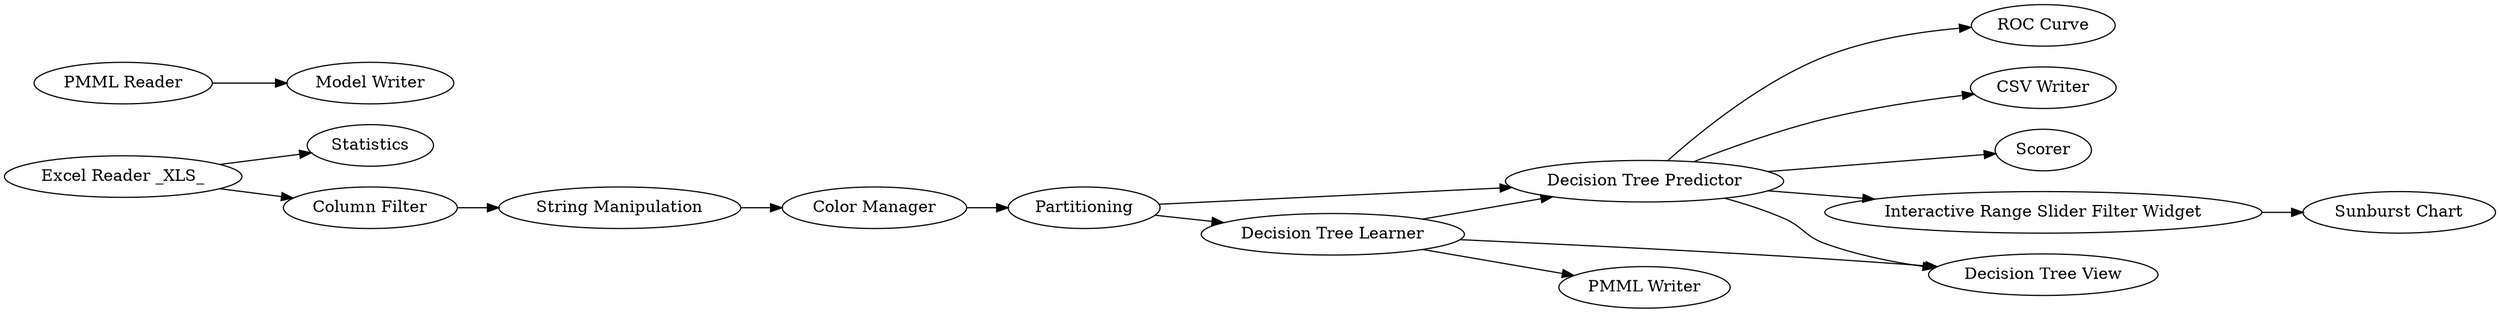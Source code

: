 digraph {
	"7788748263628823548_12" [label="ROC Curve"]
	"7788748263628823548_13" [label="Sunburst Chart"]
	"7788748263628823548_16" [label=Statistics]
	"7788748263628823548_4" [label="Color Manager"]
	"7788748263628823548_15" [label="CSV Writer"]
	"7788748263628823548_1" [label="Excel Reader _XLS_"]
	"7788748263628823548_8" [label=Scorer]
	"7788748263628823548_17" [label="Model Writer"]
	"7788748263628823548_9" [label=Partitioning]
	"7788748263628823548_18" [label="Decision Tree View"]
	"7788748263628823548_2" [label="Column Filter"]
	"7788748263628823548_7" [label="Decision Tree Predictor"]
	"7788748263628823548_10" [label="PMML Writer"]
	"7788748263628823548_14" [label="Interactive Range Slider Filter Widget"]
	"7788748263628823548_11" [label="PMML Reader"]
	"7788748263628823548_6" [label="Decision Tree Learner"]
	"7788748263628823548_3" [label="String Manipulation"]
	"7788748263628823548_1" -> "7788748263628823548_16"
	"7788748263628823548_4" -> "7788748263628823548_9"
	"7788748263628823548_6" -> "7788748263628823548_18"
	"7788748263628823548_7" -> "7788748263628823548_8"
	"7788748263628823548_1" -> "7788748263628823548_2"
	"7788748263628823548_7" -> "7788748263628823548_12"
	"7788748263628823548_14" -> "7788748263628823548_13"
	"7788748263628823548_7" -> "7788748263628823548_18"
	"7788748263628823548_7" -> "7788748263628823548_14"
	"7788748263628823548_3" -> "7788748263628823548_4"
	"7788748263628823548_2" -> "7788748263628823548_3"
	"7788748263628823548_6" -> "7788748263628823548_7"
	"7788748263628823548_9" -> "7788748263628823548_6"
	"7788748263628823548_7" -> "7788748263628823548_15"
	"7788748263628823548_9" -> "7788748263628823548_7"
	"7788748263628823548_6" -> "7788748263628823548_10"
	"7788748263628823548_11" -> "7788748263628823548_17"
	rankdir=LR
}
